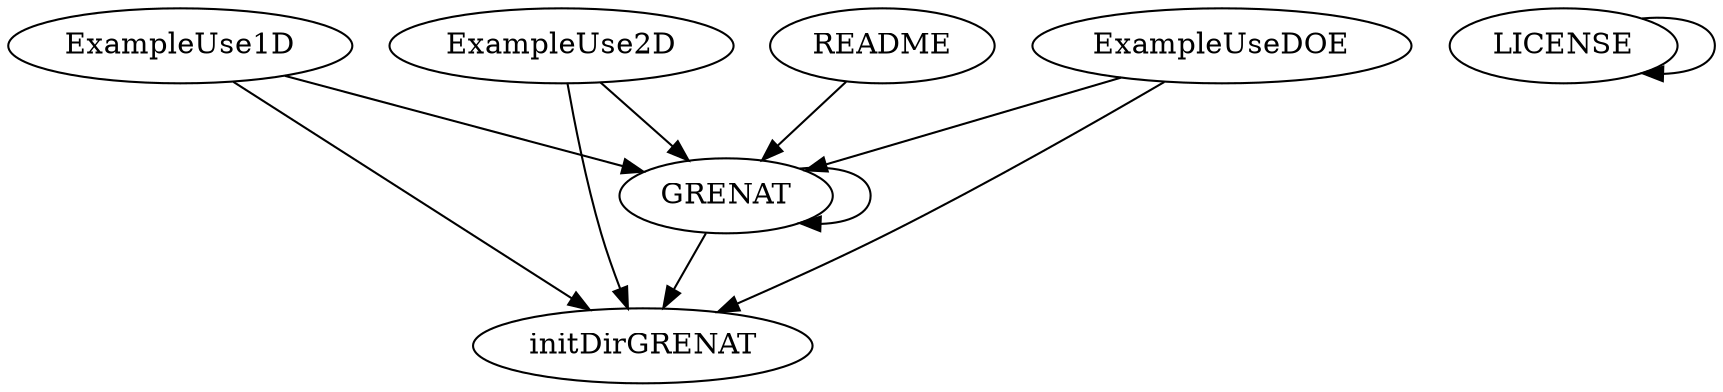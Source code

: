 /* Created by mdot for Matlab */
digraph m2html {
  ExampleUse1D -> GRENAT;
  ExampleUse1D -> initDirGRENAT;
  ExampleUse2D -> GRENAT;
  ExampleUse2D -> initDirGRENAT;
  ExampleUseDOE -> GRENAT;
  ExampleUseDOE -> initDirGRENAT;
  GRENAT -> GRENAT;
  GRENAT -> initDirGRENAT;
  LICENSE -> LICENSE;
  README -> GRENAT;

  ExampleUse1D [URL="ExampleUse1D.html"];
  ExampleUse2D [URL="ExampleUse2D.html"];
  ExampleUseDOE [URL="ExampleUseDOE.html"];
  GRENAT [URL="GRENAT.html"];
  LICENSE [URL="LICENSE.html"];
  README [URL="README.html"];
  initDirGRENAT [URL="initDirGRENAT.html"];
}